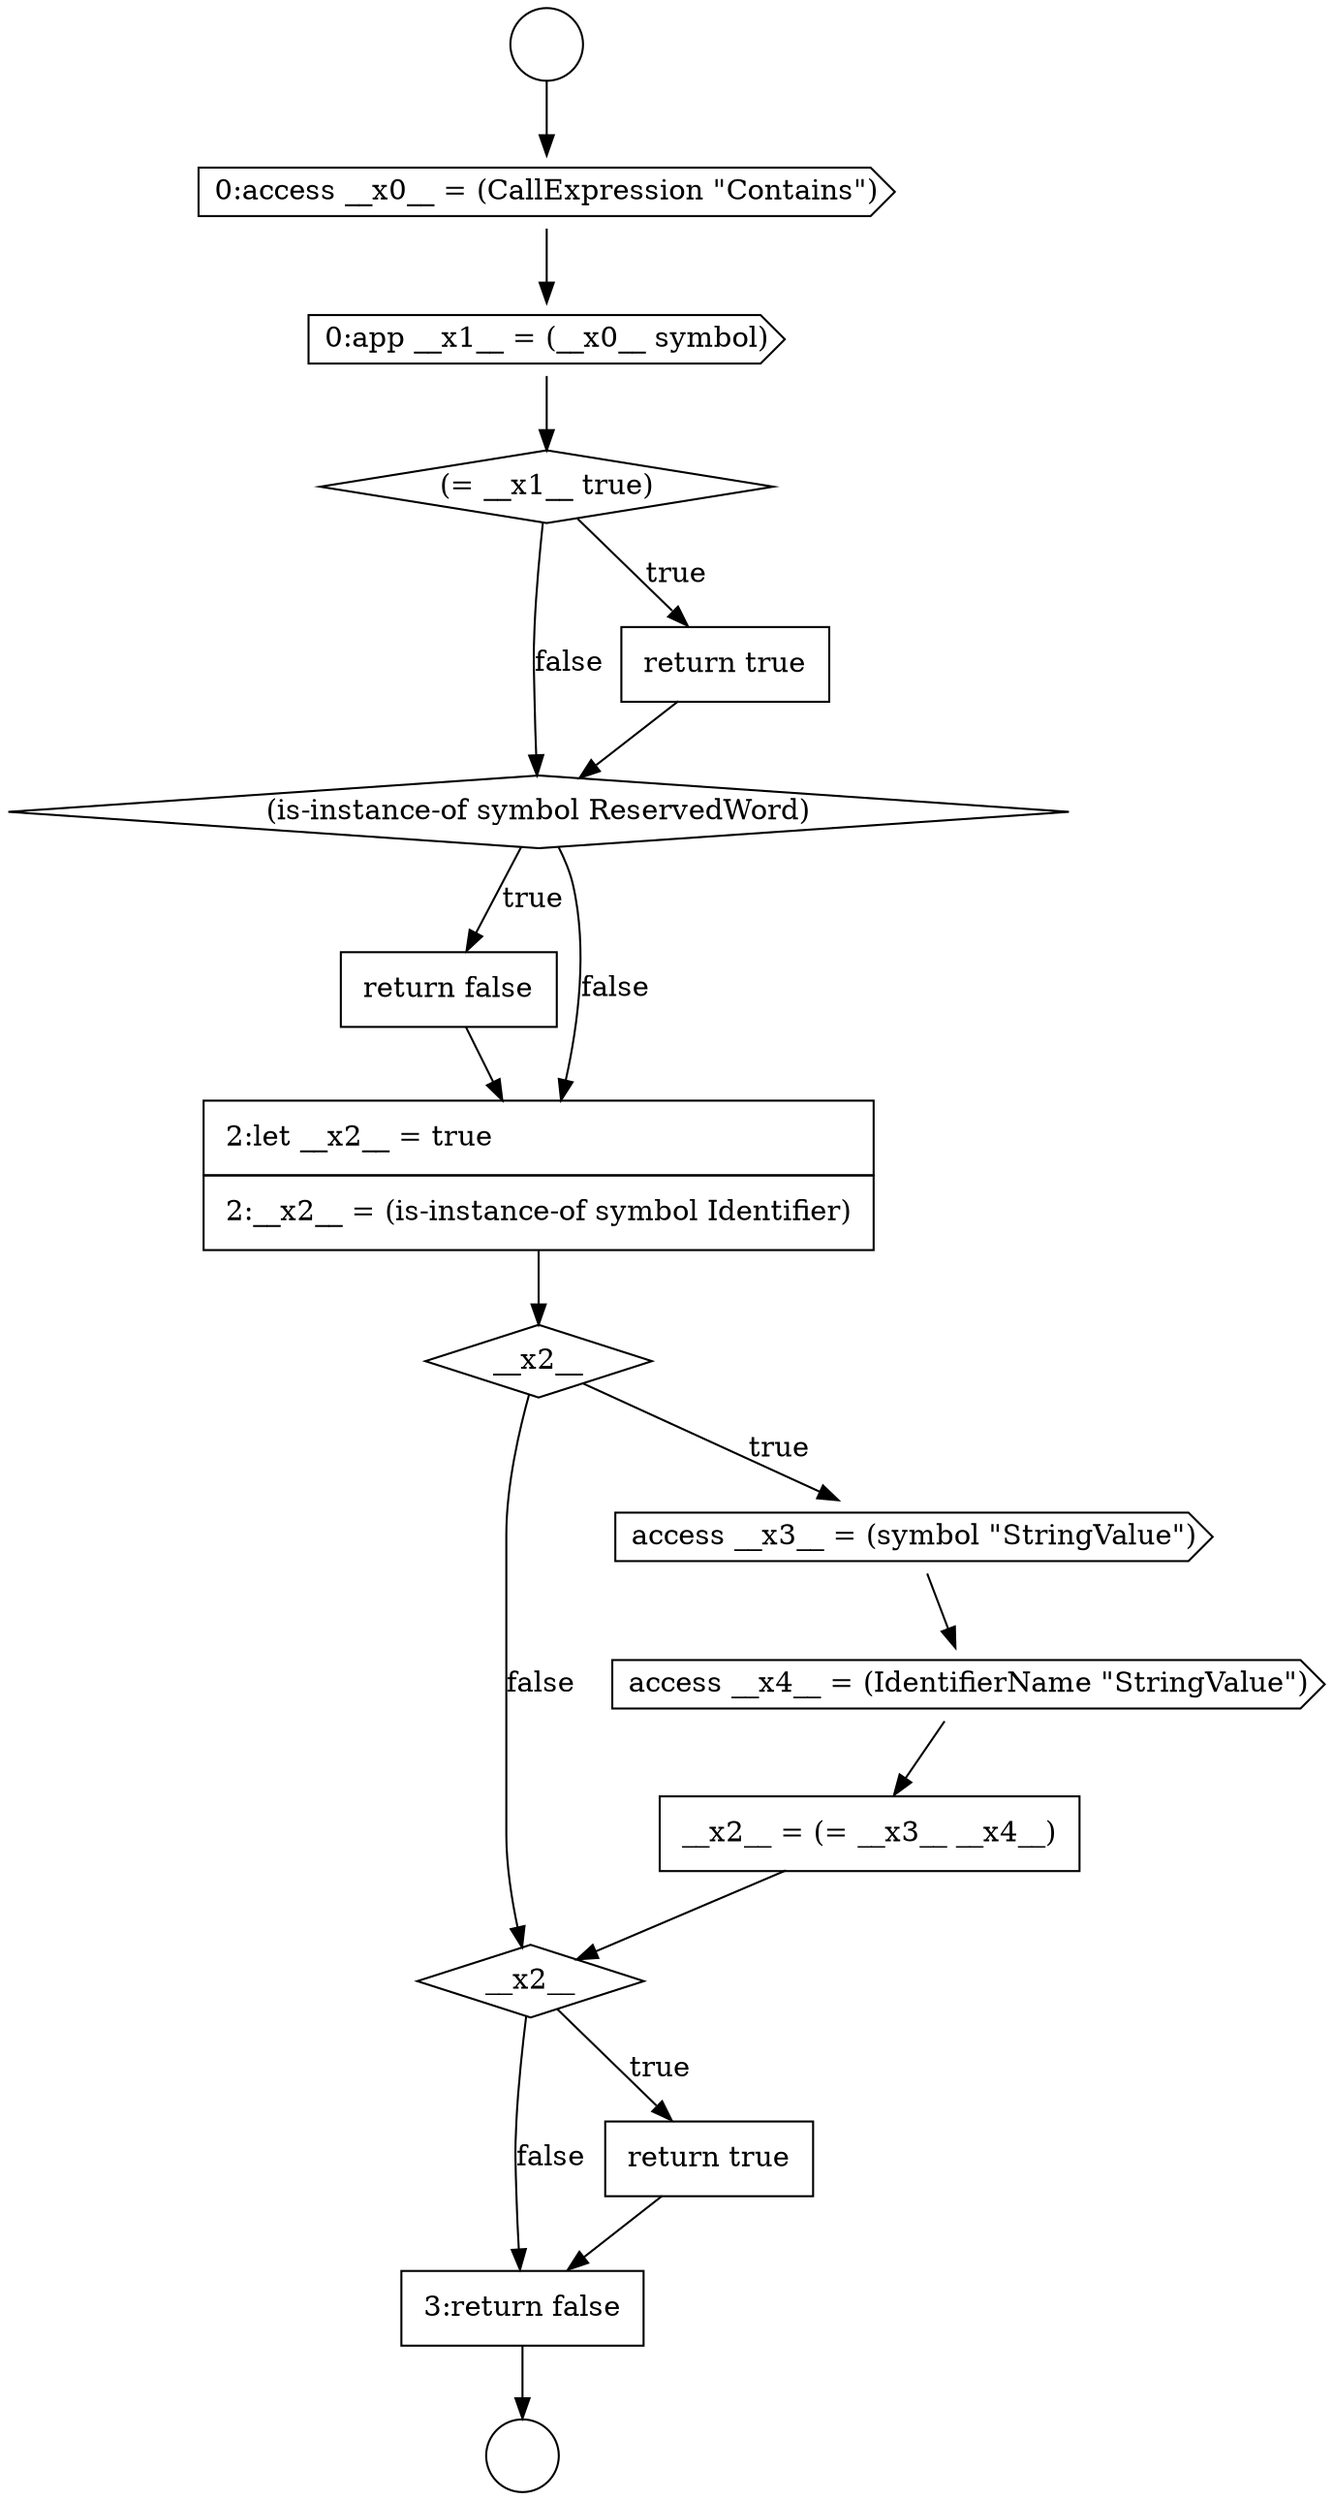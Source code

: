 digraph {
  node4005 [shape=cds, label=<<font color="black">access __x4__ = (IdentifierName &quot;StringValue&quot;)</font>> color="black" fillcolor="white" style=filled]
  node3994 [shape=circle label=" " color="black" fillcolor="white" style=filled]
  node4001 [shape=none, margin=0, label=<<font color="black">
    <table border="0" cellborder="1" cellspacing="0" cellpadding="10">
      <tr><td align="left">return false</td></tr>
    </table>
  </font>> color="black" fillcolor="white" style=filled]
  node3995 [shape=circle label=" " color="black" fillcolor="white" style=filled]
  node4000 [shape=diamond, label=<<font color="black">(is-instance-of symbol ReservedWord)</font>> color="black" fillcolor="white" style=filled]
  node3996 [shape=cds, label=<<font color="black">0:access __x0__ = (CallExpression &quot;Contains&quot;)</font>> color="black" fillcolor="white" style=filled]
  node4009 [shape=none, margin=0, label=<<font color="black">
    <table border="0" cellborder="1" cellspacing="0" cellpadding="10">
      <tr><td align="left">3:return false</td></tr>
    </table>
  </font>> color="black" fillcolor="white" style=filled]
  node4003 [shape=diamond, label=<<font color="black">__x2__</font>> color="black" fillcolor="white" style=filled]
  node4006 [shape=none, margin=0, label=<<font color="black">
    <table border="0" cellborder="1" cellspacing="0" cellpadding="10">
      <tr><td align="left">__x2__ = (= __x3__ __x4__)</td></tr>
    </table>
  </font>> color="black" fillcolor="white" style=filled]
  node3997 [shape=cds, label=<<font color="black">0:app __x1__ = (__x0__ symbol)</font>> color="black" fillcolor="white" style=filled]
  node4007 [shape=diamond, label=<<font color="black">__x2__</font>> color="black" fillcolor="white" style=filled]
  node4002 [shape=none, margin=0, label=<<font color="black">
    <table border="0" cellborder="1" cellspacing="0" cellpadding="10">
      <tr><td align="left">2:let __x2__ = true</td></tr>
      <tr><td align="left">2:__x2__ = (is-instance-of symbol Identifier)</td></tr>
    </table>
  </font>> color="black" fillcolor="white" style=filled]
  node3998 [shape=diamond, label=<<font color="black">(= __x1__ true)</font>> color="black" fillcolor="white" style=filled]
  node4008 [shape=none, margin=0, label=<<font color="black">
    <table border="0" cellborder="1" cellspacing="0" cellpadding="10">
      <tr><td align="left">return true</td></tr>
    </table>
  </font>> color="black" fillcolor="white" style=filled]
  node3999 [shape=none, margin=0, label=<<font color="black">
    <table border="0" cellborder="1" cellspacing="0" cellpadding="10">
      <tr><td align="left">return true</td></tr>
    </table>
  </font>> color="black" fillcolor="white" style=filled]
  node4004 [shape=cds, label=<<font color="black">access __x3__ = (symbol &quot;StringValue&quot;)</font>> color="black" fillcolor="white" style=filled]
  node4000 -> node4001 [label=<<font color="black">true</font>> color="black"]
  node4000 -> node4002 [label=<<font color="black">false</font>> color="black"]
  node4001 -> node4002 [ color="black"]
  node4002 -> node4003 [ color="black"]
  node4007 -> node4008 [label=<<font color="black">true</font>> color="black"]
  node4007 -> node4009 [label=<<font color="black">false</font>> color="black"]
  node3997 -> node3998 [ color="black"]
  node3999 -> node4000 [ color="black"]
  node4005 -> node4006 [ color="black"]
  node4008 -> node4009 [ color="black"]
  node4004 -> node4005 [ color="black"]
  node4006 -> node4007 [ color="black"]
  node4003 -> node4004 [label=<<font color="black">true</font>> color="black"]
  node4003 -> node4007 [label=<<font color="black">false</font>> color="black"]
  node3996 -> node3997 [ color="black"]
  node4009 -> node3995 [ color="black"]
  node3998 -> node3999 [label=<<font color="black">true</font>> color="black"]
  node3998 -> node4000 [label=<<font color="black">false</font>> color="black"]
  node3994 -> node3996 [ color="black"]
}
